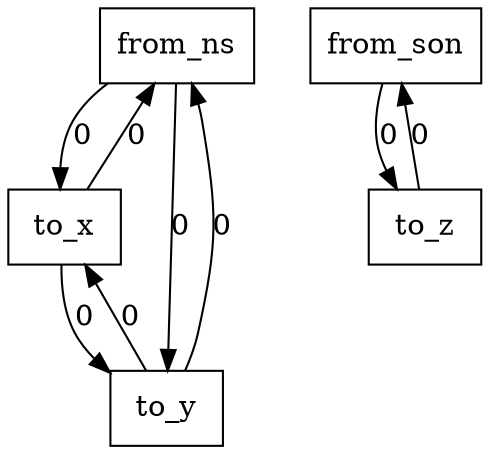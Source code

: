 digraph {
    graph [rankdir=TB
          ,bgcolor=transparent];
    node [shape=box
         ,fillcolor=white
         ,style=filled];
    0 [label=<from_ns>];
    1 [label=<from_son>];
    2 [label=<to_x>];
    3 [label=<to_y>];
    4 [label=<to_z>];
    0 -> 2 [label=0];
    0 -> 3 [label=0];
    1 -> 4 [label=0];
    2 -> 0 [label=0];
    2 -> 3 [label=0];
    3 -> 0 [label=0];
    3 -> 2 [label=0];
    4 -> 1 [label=0];
}
